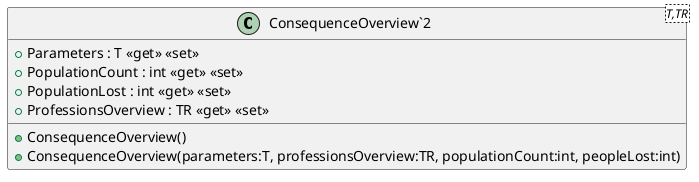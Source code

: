 @startuml
class "ConsequenceOverview`2"<T,TR> {
    + ConsequenceOverview()
    + ConsequenceOverview(parameters:T, professionsOverview:TR, populationCount:int, peopleLost:int)
    + Parameters : T <<get>> <<set>>
    + PopulationCount : int <<get>> <<set>>
    + PopulationLost : int <<get>> <<set>>
    + ProfessionsOverview : TR <<get>> <<set>>
}
@enduml

